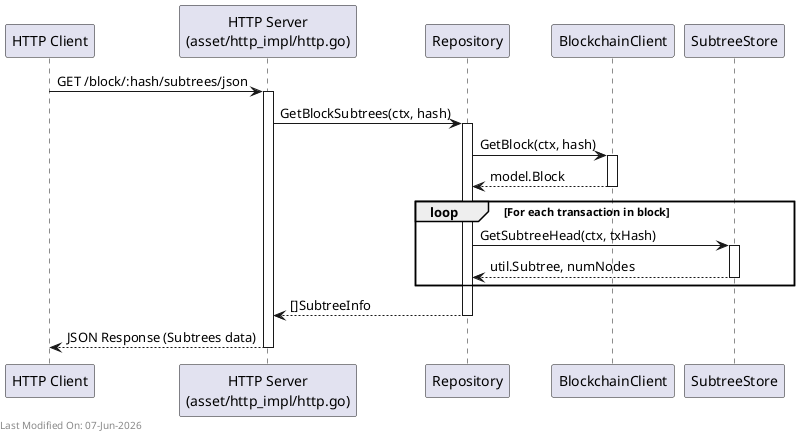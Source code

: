 @startuml
participant "HTTP Client" as Client
participant "HTTP Server\n(asset/http_impl/http.go)" as HTTPServer
participant "Repository" as Repo
participant "BlockchainClient" as BC
participant "SubtreeStore" as SS

Client -> HTTPServer : GET /block/:hash/subtrees/json
activate HTTPServer
HTTPServer -> Repo : GetBlockSubtrees(ctx, hash)
activate Repo
Repo -> BC : GetBlock(ctx, hash)
activate BC
BC --> Repo : model.Block
deactivate BC
loop For each transaction in block
    Repo -> SS : GetSubtreeHead(ctx, txHash)
    activate SS
    SS --> Repo : util.Subtree, numNodes
    deactivate SS
end
Repo --> HTTPServer : []SubtreeInfo
deactivate Repo
HTTPServer --> Client : JSON Response (Subtrees data)
deactivate HTTPServer

left footer Last Modified On: %date("dd-MMM-yyyy")

@enduml
